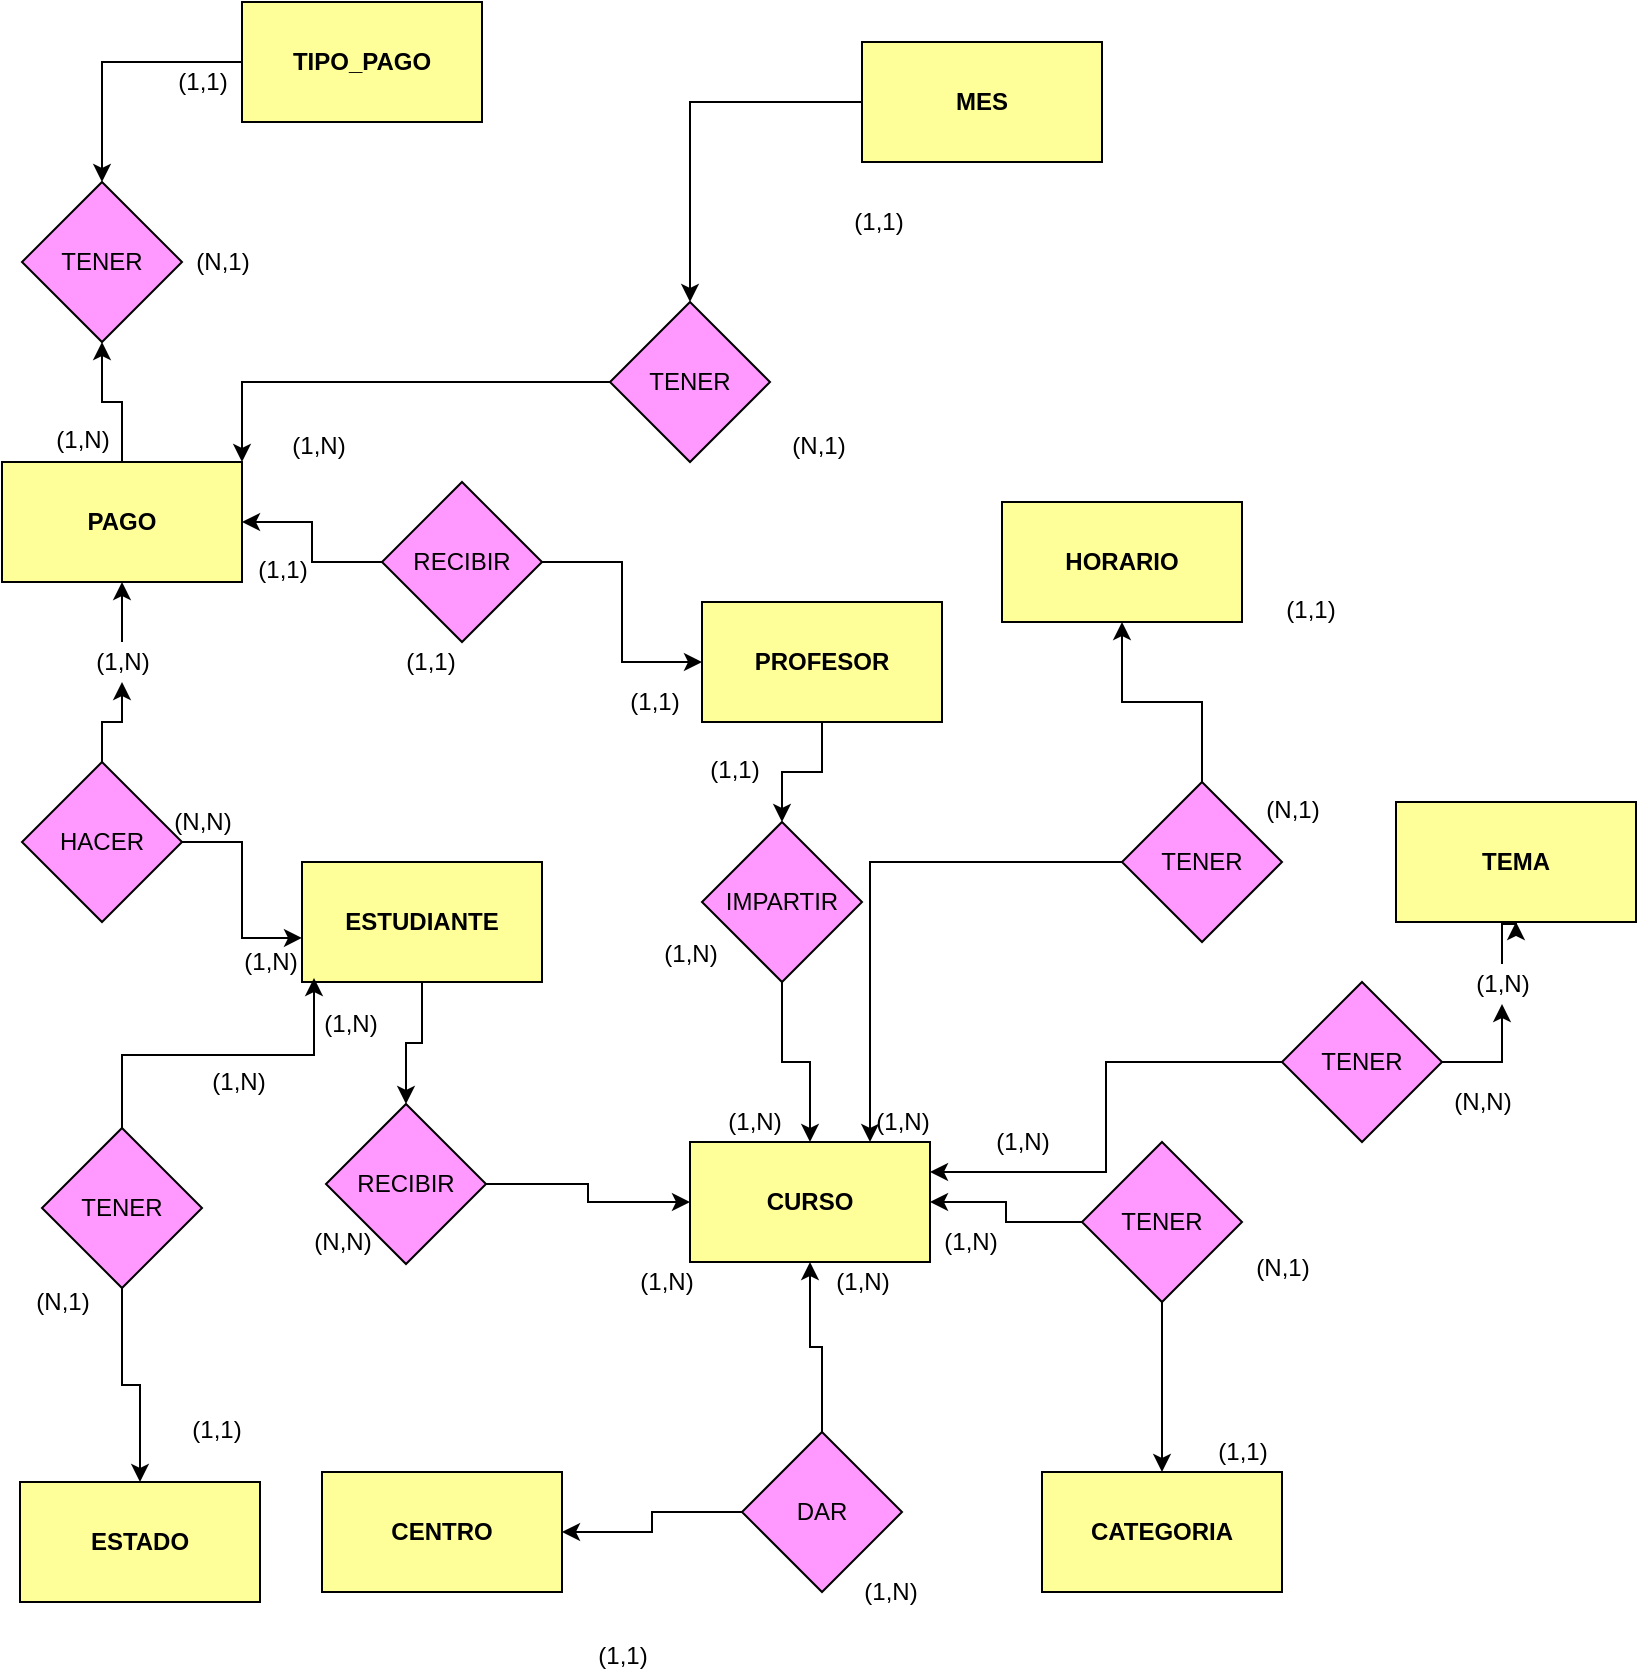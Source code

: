 <mxfile version="13.1.3" type="device"><diagram id="C5RBs43oDa-KdzZeNtuy" name="Page-1"><mxGraphModel dx="1038" dy="575" grid="1" gridSize="10" guides="1" tooltips="1" connect="1" arrows="1" fold="1" page="1" pageScale="1" pageWidth="827" pageHeight="1169" math="0" shadow="0"><root><mxCell id="WIyWlLk6GJQsqaUBKTNV-0"/><mxCell id="WIyWlLk6GJQsqaUBKTNV-1" parent="WIyWlLk6GJQsqaUBKTNV-0"/><mxCell id="2DgwJ4pi4IENSFyOUqvl-1" value="TEMA" style="rounded=0;whiteSpace=wrap;html=1;fillColor=#FFFF99;fontStyle=1" parent="WIyWlLk6GJQsqaUBKTNV-1" vertex="1"><mxGeometry x="697" y="410" width="120" height="60" as="geometry"/></mxCell><mxCell id="MDqmf4nhd4ZIt_JKnsso-4" style="edgeStyle=orthogonalEdgeStyle;rounded=0;orthogonalLoop=1;jettySize=auto;html=1;entryX=0.5;entryY=1;entryDx=0;entryDy=0;" parent="WIyWlLk6GJQsqaUBKTNV-1" source="2DgwJ4pi4IENSFyOUqvl-2" target="MDqmf4nhd4ZIt_JKnsso-3" edge="1"><mxGeometry relative="1" as="geometry"/></mxCell><mxCell id="2DgwJ4pi4IENSFyOUqvl-2" value="PAGO" style="rounded=0;whiteSpace=wrap;html=1;fillColor=#FFFF99;fontStyle=1" parent="WIyWlLk6GJQsqaUBKTNV-1" vertex="1"><mxGeometry y="240" width="120" height="60" as="geometry"/></mxCell><mxCell id="2DgwJ4pi4IENSFyOUqvl-3" value="HORARIO" style="rounded=0;whiteSpace=wrap;html=1;fillColor=#FFFF99;fontStyle=1" parent="WIyWlLk6GJQsqaUBKTNV-1" vertex="1"><mxGeometry x="500" y="260" width="120" height="60" as="geometry"/></mxCell><mxCell id="2DgwJ4pi4IENSFyOUqvl-4" value="&lt;div&gt;CENTRO&lt;/div&gt;" style="rounded=0;whiteSpace=wrap;html=1;fillColor=#FFFF99;fontStyle=1" parent="WIyWlLk6GJQsqaUBKTNV-1" vertex="1"><mxGeometry x="160" y="745" width="120" height="60" as="geometry"/></mxCell><mxCell id="2DgwJ4pi4IENSFyOUqvl-5" value="CURSO" style="rounded=0;whiteSpace=wrap;html=1;fillColor=#FFFF99;fontStyle=1" parent="WIyWlLk6GJQsqaUBKTNV-1" vertex="1"><mxGeometry x="344" y="580" width="120" height="60" as="geometry"/></mxCell><mxCell id="2DgwJ4pi4IENSFyOUqvl-11" style="edgeStyle=orthogonalEdgeStyle;rounded=0;orthogonalLoop=1;jettySize=auto;html=1;" parent="WIyWlLk6GJQsqaUBKTNV-1" source="2DgwJ4pi4IENSFyOUqvl-6" target="2DgwJ4pi4IENSFyOUqvl-9" edge="1"><mxGeometry relative="1" as="geometry"/></mxCell><mxCell id="2DgwJ4pi4IENSFyOUqvl-6" value="ESTUDIANTE" style="rounded=0;whiteSpace=wrap;html=1;fillColor=#FFFF99;fontStyle=1" parent="WIyWlLk6GJQsqaUBKTNV-1" vertex="1"><mxGeometry x="150" y="440" width="120" height="60" as="geometry"/></mxCell><mxCell id="2DgwJ4pi4IENSFyOUqvl-7" value="CATEGORIA" style="rounded=0;whiteSpace=wrap;html=1;fillColor=#FFFF99;fontStyle=1" parent="WIyWlLk6GJQsqaUBKTNV-1" vertex="1"><mxGeometry x="520" y="745" width="120" height="60" as="geometry"/></mxCell><mxCell id="2DgwJ4pi4IENSFyOUqvl-12" style="edgeStyle=orthogonalEdgeStyle;rounded=0;orthogonalLoop=1;jettySize=auto;html=1;exitX=0.5;exitY=1;exitDx=0;exitDy=0;" parent="WIyWlLk6GJQsqaUBKTNV-1" source="2DgwJ4pi4IENSFyOUqvl-8" target="2DgwJ4pi4IENSFyOUqvl-13" edge="1"><mxGeometry relative="1" as="geometry"><mxPoint x="410" y="480" as="targetPoint"/></mxGeometry></mxCell><mxCell id="2DgwJ4pi4IENSFyOUqvl-8" value="PROFESOR" style="rounded=0;whiteSpace=wrap;html=1;fillColor=#FFFF99;fontStyle=1" parent="WIyWlLk6GJQsqaUBKTNV-1" vertex="1"><mxGeometry x="350" y="310" width="120" height="60" as="geometry"/></mxCell><mxCell id="2DgwJ4pi4IENSFyOUqvl-10" style="edgeStyle=orthogonalEdgeStyle;rounded=0;orthogonalLoop=1;jettySize=auto;html=1;" parent="WIyWlLk6GJQsqaUBKTNV-1" source="2DgwJ4pi4IENSFyOUqvl-9" target="2DgwJ4pi4IENSFyOUqvl-5" edge="1"><mxGeometry relative="1" as="geometry"/></mxCell><mxCell id="2DgwJ4pi4IENSFyOUqvl-9" value="RECIBIR" style="rhombus;whiteSpace=wrap;html=1;fillColor=#FF99FF;fontStyle=0" parent="WIyWlLk6GJQsqaUBKTNV-1" vertex="1"><mxGeometry x="162" y="561" width="80" height="80" as="geometry"/></mxCell><mxCell id="2DgwJ4pi4IENSFyOUqvl-14" style="edgeStyle=orthogonalEdgeStyle;rounded=0;orthogonalLoop=1;jettySize=auto;html=1;" parent="WIyWlLk6GJQsqaUBKTNV-1" source="2DgwJ4pi4IENSFyOUqvl-13" target="2DgwJ4pi4IENSFyOUqvl-5" edge="1"><mxGeometry relative="1" as="geometry"/></mxCell><mxCell id="2DgwJ4pi4IENSFyOUqvl-13" value="IMPARTIR" style="rhombus;whiteSpace=wrap;html=1;fillColor=#FF99FF;fontStyle=0" parent="WIyWlLk6GJQsqaUBKTNV-1" vertex="1"><mxGeometry x="350" y="420" width="80" height="80" as="geometry"/></mxCell><mxCell id="2DgwJ4pi4IENSFyOUqvl-16" style="edgeStyle=orthogonalEdgeStyle;rounded=0;orthogonalLoop=1;jettySize=auto;html=1;entryX=1;entryY=0.5;entryDx=0;entryDy=0;" parent="WIyWlLk6GJQsqaUBKTNV-1" source="2DgwJ4pi4IENSFyOUqvl-15" target="2DgwJ4pi4IENSFyOUqvl-4" edge="1"><mxGeometry relative="1" as="geometry"/></mxCell><mxCell id="2DgwJ4pi4IENSFyOUqvl-17" style="edgeStyle=orthogonalEdgeStyle;rounded=0;orthogonalLoop=1;jettySize=auto;html=1;entryX=0.5;entryY=1;entryDx=0;entryDy=0;" parent="WIyWlLk6GJQsqaUBKTNV-1" source="2DgwJ4pi4IENSFyOUqvl-15" target="2DgwJ4pi4IENSFyOUqvl-5" edge="1"><mxGeometry relative="1" as="geometry"/></mxCell><mxCell id="2DgwJ4pi4IENSFyOUqvl-15" value="DAR" style="rhombus;whiteSpace=wrap;html=1;fillColor=#FF99FF;fontStyle=0" parent="WIyWlLk6GJQsqaUBKTNV-1" vertex="1"><mxGeometry x="370" y="725" width="80" height="80" as="geometry"/></mxCell><mxCell id="2DgwJ4pi4IENSFyOUqvl-19" style="edgeStyle=orthogonalEdgeStyle;rounded=0;orthogonalLoop=1;jettySize=auto;html=1;" parent="WIyWlLk6GJQsqaUBKTNV-1" source="2DgwJ4pi4IENSFyOUqvl-18" target="2DgwJ4pi4IENSFyOUqvl-7" edge="1"><mxGeometry relative="1" as="geometry"/></mxCell><mxCell id="2DgwJ4pi4IENSFyOUqvl-20" style="edgeStyle=orthogonalEdgeStyle;rounded=0;orthogonalLoop=1;jettySize=auto;html=1;entryX=1;entryY=0.5;entryDx=0;entryDy=0;" parent="WIyWlLk6GJQsqaUBKTNV-1" source="2DgwJ4pi4IENSFyOUqvl-18" target="2DgwJ4pi4IENSFyOUqvl-5" edge="1"><mxGeometry relative="1" as="geometry"/></mxCell><mxCell id="2DgwJ4pi4IENSFyOUqvl-18" value="TENER" style="rhombus;whiteSpace=wrap;html=1;fillColor=#FF99FF;fontStyle=0" parent="WIyWlLk6GJQsqaUBKTNV-1" vertex="1"><mxGeometry x="540" y="580" width="80" height="80" as="geometry"/></mxCell><mxCell id="2DgwJ4pi4IENSFyOUqvl-22" style="edgeStyle=orthogonalEdgeStyle;rounded=0;orthogonalLoop=1;jettySize=auto;html=1;entryX=0.75;entryY=0;entryDx=0;entryDy=0;" parent="WIyWlLk6GJQsqaUBKTNV-1" source="2DgwJ4pi4IENSFyOUqvl-21" target="2DgwJ4pi4IENSFyOUqvl-5" edge="1"><mxGeometry relative="1" as="geometry"/></mxCell><mxCell id="2DgwJ4pi4IENSFyOUqvl-23" style="edgeStyle=orthogonalEdgeStyle;rounded=0;orthogonalLoop=1;jettySize=auto;html=1;entryX=0.5;entryY=1;entryDx=0;entryDy=0;" parent="WIyWlLk6GJQsqaUBKTNV-1" source="2DgwJ4pi4IENSFyOUqvl-21" target="2DgwJ4pi4IENSFyOUqvl-3" edge="1"><mxGeometry relative="1" as="geometry"/></mxCell><mxCell id="2DgwJ4pi4IENSFyOUqvl-21" value="TENER" style="rhombus;whiteSpace=wrap;html=1;fillColor=#FF99FF;fontStyle=0" parent="WIyWlLk6GJQsqaUBKTNV-1" vertex="1"><mxGeometry x="560" y="400" width="80" height="80" as="geometry"/></mxCell><mxCell id="KznwUPdvrMEHULIKAMke-1" style="edgeStyle=orthogonalEdgeStyle;rounded=0;orthogonalLoop=1;jettySize=auto;html=1;entryX=0.5;entryY=1;entryDx=0;entryDy=0;" parent="WIyWlLk6GJQsqaUBKTNV-1" source="KznwUPdvrMEHULIKAMke-34" target="2DgwJ4pi4IENSFyOUqvl-1" edge="1"><mxGeometry relative="1" as="geometry"/></mxCell><mxCell id="KznwUPdvrMEHULIKAMke-0" value="TENER" style="rhombus;whiteSpace=wrap;html=1;fillColor=#FF99FF;fontStyle=0" parent="WIyWlLk6GJQsqaUBKTNV-1" vertex="1"><mxGeometry x="640" y="500" width="80" height="80" as="geometry"/></mxCell><mxCell id="KznwUPdvrMEHULIKAMke-9" style="edgeStyle=orthogonalEdgeStyle;rounded=0;orthogonalLoop=1;jettySize=auto;html=1;entryX=0;entryY=0.5;entryDx=0;entryDy=0;" parent="WIyWlLk6GJQsqaUBKTNV-1" source="KznwUPdvrMEHULIKAMke-5" target="2DgwJ4pi4IENSFyOUqvl-8" edge="1"><mxGeometry relative="1" as="geometry"/></mxCell><mxCell id="KznwUPdvrMEHULIKAMke-10" style="edgeStyle=orthogonalEdgeStyle;rounded=0;orthogonalLoop=1;jettySize=auto;html=1;" parent="WIyWlLk6GJQsqaUBKTNV-1" source="KznwUPdvrMEHULIKAMke-5" target="2DgwJ4pi4IENSFyOUqvl-2" edge="1"><mxGeometry relative="1" as="geometry"/></mxCell><mxCell id="KznwUPdvrMEHULIKAMke-5" value="RECIBIR" style="rhombus;whiteSpace=wrap;html=1;fillColor=#FF99FF;fontStyle=0" parent="WIyWlLk6GJQsqaUBKTNV-1" vertex="1"><mxGeometry x="190" y="250" width="80" height="80" as="geometry"/></mxCell><mxCell id="KznwUPdvrMEHULIKAMke-7" style="edgeStyle=orthogonalEdgeStyle;rounded=0;orthogonalLoop=1;jettySize=auto;html=1;entryX=0;entryY=0.633;entryDx=0;entryDy=0;entryPerimeter=0;" parent="WIyWlLk6GJQsqaUBKTNV-1" source="KznwUPdvrMEHULIKAMke-6" target="2DgwJ4pi4IENSFyOUqvl-6" edge="1"><mxGeometry relative="1" as="geometry"/></mxCell><mxCell id="KznwUPdvrMEHULIKAMke-8" style="edgeStyle=orthogonalEdgeStyle;rounded=0;orthogonalLoop=1;jettySize=auto;html=1;entryX=0.5;entryY=1;entryDx=0;entryDy=0;" parent="WIyWlLk6GJQsqaUBKTNV-1" source="KznwUPdvrMEHULIKAMke-39" target="2DgwJ4pi4IENSFyOUqvl-2" edge="1"><mxGeometry relative="1" as="geometry"/></mxCell><mxCell id="KznwUPdvrMEHULIKAMke-6" value="HACER" style="rhombus;whiteSpace=wrap;html=1;fillColor=#FF99FF;fontStyle=0" parent="WIyWlLk6GJQsqaUBKTNV-1" vertex="1"><mxGeometry x="10" y="390" width="80" height="80" as="geometry"/></mxCell><mxCell id="KznwUPdvrMEHULIKAMke-11" value="(1,N)" style="text;html=1;align=center;verticalAlign=middle;resizable=0;points=[];autosize=1;" parent="WIyWlLk6GJQsqaUBKTNV-1" vertex="1"><mxGeometry x="154" y="511" width="40" height="20" as="geometry"/></mxCell><mxCell id="KznwUPdvrMEHULIKAMke-12" value="(1,N)" style="text;html=1;align=center;verticalAlign=middle;resizable=0;points=[];autosize=1;" parent="WIyWlLk6GJQsqaUBKTNV-1" vertex="1"><mxGeometry x="312" y="640" width="40" height="20" as="geometry"/></mxCell><mxCell id="KznwUPdvrMEHULIKAMke-13" value="(N,N)" style="text;html=1;align=center;verticalAlign=middle;resizable=0;points=[];autosize=1;" parent="WIyWlLk6GJQsqaUBKTNV-1" vertex="1"><mxGeometry x="150" y="620" width="40" height="20" as="geometry"/></mxCell><mxCell id="KznwUPdvrMEHULIKAMke-14" value="(1,1)" style="text;html=1;align=center;verticalAlign=middle;resizable=0;points=[];autosize=1;" parent="WIyWlLk6GJQsqaUBKTNV-1" vertex="1"><mxGeometry x="346" y="384" width="40" height="20" as="geometry"/></mxCell><mxCell id="KznwUPdvrMEHULIKAMke-15" value="(1,N)" style="text;html=1;align=center;verticalAlign=middle;resizable=0;points=[];autosize=1;" parent="WIyWlLk6GJQsqaUBKTNV-1" vertex="1"><mxGeometry x="356" y="560" width="40" height="20" as="geometry"/></mxCell><mxCell id="KznwUPdvrMEHULIKAMke-16" value="(1,N)" style="text;html=1;align=center;verticalAlign=middle;resizable=0;points=[];autosize=1;" parent="WIyWlLk6GJQsqaUBKTNV-1" vertex="1"><mxGeometry x="324" y="476" width="40" height="20" as="geometry"/></mxCell><mxCell id="KznwUPdvrMEHULIKAMke-17" value="(1,N)" style="text;html=1;align=center;verticalAlign=middle;resizable=0;points=[];autosize=1;" parent="WIyWlLk6GJQsqaUBKTNV-1" vertex="1"><mxGeometry x="410" y="640" width="40" height="20" as="geometry"/></mxCell><mxCell id="KznwUPdvrMEHULIKAMke-18" value="(1,1)" style="text;html=1;align=center;verticalAlign=middle;resizable=0;points=[];autosize=1;" parent="WIyWlLk6GJQsqaUBKTNV-1" vertex="1"><mxGeometry x="290" y="827" width="40" height="20" as="geometry"/></mxCell><mxCell id="KznwUPdvrMEHULIKAMke-19" value="(1,N)" style="text;html=1;align=center;verticalAlign=middle;resizable=0;points=[];autosize=1;" parent="WIyWlLk6GJQsqaUBKTNV-1" vertex="1"><mxGeometry x="424" y="795" width="40" height="20" as="geometry"/></mxCell><mxCell id="KznwUPdvrMEHULIKAMke-20" value="(1,N)" style="text;html=1;align=center;verticalAlign=middle;resizable=0;points=[];autosize=1;" parent="WIyWlLk6GJQsqaUBKTNV-1" vertex="1"><mxGeometry x="464" y="620" width="40" height="20" as="geometry"/></mxCell><mxCell id="KznwUPdvrMEHULIKAMke-21" value="(1,1)" style="text;html=1;align=center;verticalAlign=middle;resizable=0;points=[];autosize=1;" parent="WIyWlLk6GJQsqaUBKTNV-1" vertex="1"><mxGeometry x="600" y="725" width="40" height="20" as="geometry"/></mxCell><mxCell id="KznwUPdvrMEHULIKAMke-22" value="(N,1)" style="text;html=1;align=center;verticalAlign=middle;resizable=0;points=[];autosize=1;" parent="WIyWlLk6GJQsqaUBKTNV-1" vertex="1"><mxGeometry x="620" y="633" width="40" height="20" as="geometry"/></mxCell><mxCell id="KznwUPdvrMEHULIKAMke-23" value="(1,N)" style="text;html=1;align=center;verticalAlign=middle;resizable=0;points=[];autosize=1;" parent="WIyWlLk6GJQsqaUBKTNV-1" vertex="1"><mxGeometry x="430" y="560" width="40" height="20" as="geometry"/></mxCell><mxCell id="KznwUPdvrMEHULIKAMke-24" value="(1,1)" style="text;html=1;align=center;verticalAlign=middle;resizable=0;points=[];autosize=1;" parent="WIyWlLk6GJQsqaUBKTNV-1" vertex="1"><mxGeometry x="634" y="304" width="40" height="20" as="geometry"/></mxCell><mxCell id="KznwUPdvrMEHULIKAMke-25" value="(N,1)" style="text;html=1;align=center;verticalAlign=middle;resizable=0;points=[];autosize=1;" parent="WIyWlLk6GJQsqaUBKTNV-1" vertex="1"><mxGeometry x="625" y="404" width="40" height="20" as="geometry"/></mxCell><mxCell id="KznwUPdvrMEHULIKAMke-29" value="(1,1)" style="text;html=1;align=center;verticalAlign=middle;resizable=0;points=[];autosize=1;" parent="WIyWlLk6GJQsqaUBKTNV-1" vertex="1"><mxGeometry x="120" y="284" width="40" height="20" as="geometry"/></mxCell><mxCell id="KznwUPdvrMEHULIKAMke-30" value="(1,1)" style="text;html=1;align=center;verticalAlign=middle;resizable=0;points=[];autosize=1;" parent="WIyWlLk6GJQsqaUBKTNV-1" vertex="1"><mxGeometry x="194" y="330" width="40" height="20" as="geometry"/></mxCell><mxCell id="KznwUPdvrMEHULIKAMke-31" value="(1,1)" style="text;html=1;align=center;verticalAlign=middle;resizable=0;points=[];autosize=1;" parent="WIyWlLk6GJQsqaUBKTNV-1" vertex="1"><mxGeometry x="306" y="350" width="40" height="20" as="geometry"/></mxCell><mxCell id="KznwUPdvrMEHULIKAMke-32" value="(1,N)" style="text;html=1;align=center;verticalAlign=middle;resizable=0;points=[];autosize=1;" parent="WIyWlLk6GJQsqaUBKTNV-1" vertex="1"><mxGeometry x="490" y="570" width="40" height="20" as="geometry"/></mxCell><mxCell id="KznwUPdvrMEHULIKAMke-33" style="edgeStyle=orthogonalEdgeStyle;rounded=0;orthogonalLoop=1;jettySize=auto;html=1;entryX=1;entryY=0.25;entryDx=0;entryDy=0;" parent="WIyWlLk6GJQsqaUBKTNV-1" source="KznwUPdvrMEHULIKAMke-0" target="2DgwJ4pi4IENSFyOUqvl-5" edge="1"><mxGeometry relative="1" as="geometry"><mxPoint x="640" y="550" as="sourcePoint"/><mxPoint x="464" y="595" as="targetPoint"/></mxGeometry></mxCell><mxCell id="KznwUPdvrMEHULIKAMke-34" value="(1,N)" style="text;html=1;align=center;verticalAlign=middle;resizable=0;points=[];autosize=1;" parent="WIyWlLk6GJQsqaUBKTNV-1" vertex="1"><mxGeometry x="730" y="491" width="40" height="20" as="geometry"/></mxCell><mxCell id="KznwUPdvrMEHULIKAMke-35" style="edgeStyle=orthogonalEdgeStyle;rounded=0;orthogonalLoop=1;jettySize=auto;html=1;entryX=0.5;entryY=1;entryDx=0;entryDy=0;" parent="WIyWlLk6GJQsqaUBKTNV-1" source="KznwUPdvrMEHULIKAMke-0" target="KznwUPdvrMEHULIKAMke-34" edge="1"><mxGeometry relative="1" as="geometry"><mxPoint x="680" y="510" as="sourcePoint"/><mxPoint x="757" y="470" as="targetPoint"/></mxGeometry></mxCell><mxCell id="KznwUPdvrMEHULIKAMke-36" value="(N,N)" style="text;html=1;align=center;verticalAlign=middle;resizable=0;points=[];autosize=1;" parent="WIyWlLk6GJQsqaUBKTNV-1" vertex="1"><mxGeometry x="720" y="550" width="40" height="20" as="geometry"/></mxCell><mxCell id="KznwUPdvrMEHULIKAMke-38" value="(1,N)" style="text;html=1;align=center;verticalAlign=middle;resizable=0;points=[];autosize=1;" parent="WIyWlLk6GJQsqaUBKTNV-1" vertex="1"><mxGeometry x="114" y="480" width="40" height="20" as="geometry"/></mxCell><mxCell id="KznwUPdvrMEHULIKAMke-39" value="(1,N)" style="text;html=1;align=center;verticalAlign=middle;resizable=0;points=[];autosize=1;" parent="WIyWlLk6GJQsqaUBKTNV-1" vertex="1"><mxGeometry x="40" y="330" width="40" height="20" as="geometry"/></mxCell><mxCell id="KznwUPdvrMEHULIKAMke-40" style="edgeStyle=orthogonalEdgeStyle;rounded=0;orthogonalLoop=1;jettySize=auto;html=1;entryX=0.5;entryY=1;entryDx=0;entryDy=0;" parent="WIyWlLk6GJQsqaUBKTNV-1" source="KznwUPdvrMEHULIKAMke-6" target="KznwUPdvrMEHULIKAMke-39" edge="1"><mxGeometry relative="1" as="geometry"><mxPoint x="50.0" y="390.0" as="sourcePoint"/><mxPoint x="60.0" y="300" as="targetPoint"/></mxGeometry></mxCell><mxCell id="KznwUPdvrMEHULIKAMke-41" value="(N,N)" style="text;html=1;align=center;verticalAlign=middle;resizable=0;points=[];autosize=1;" parent="WIyWlLk6GJQsqaUBKTNV-1" vertex="1"><mxGeometry x="80" y="410" width="40" height="20" as="geometry"/></mxCell><mxCell id="MDqmf4nhd4ZIt_JKnsso-6" style="edgeStyle=orthogonalEdgeStyle;rounded=0;orthogonalLoop=1;jettySize=auto;html=1;entryX=0.5;entryY=0;entryDx=0;entryDy=0;" parent="WIyWlLk6GJQsqaUBKTNV-1" source="MDqmf4nhd4ZIt_JKnsso-0" target="MDqmf4nhd4ZIt_JKnsso-2" edge="1"><mxGeometry relative="1" as="geometry"/></mxCell><mxCell id="MDqmf4nhd4ZIt_JKnsso-0" value="MES" style="rounded=0;whiteSpace=wrap;html=1;fillColor=#FFFF99;fontStyle=1" parent="WIyWlLk6GJQsqaUBKTNV-1" vertex="1"><mxGeometry x="430" y="30" width="120" height="60" as="geometry"/></mxCell><mxCell id="MDqmf4nhd4ZIt_JKnsso-5" style="edgeStyle=orthogonalEdgeStyle;rounded=0;orthogonalLoop=1;jettySize=auto;html=1;entryX=0.5;entryY=0;entryDx=0;entryDy=0;" parent="WIyWlLk6GJQsqaUBKTNV-1" source="MDqmf4nhd4ZIt_JKnsso-1" target="MDqmf4nhd4ZIt_JKnsso-3" edge="1"><mxGeometry relative="1" as="geometry"/></mxCell><mxCell id="MDqmf4nhd4ZIt_JKnsso-1" value="TIPO_PAGO" style="rounded=0;whiteSpace=wrap;html=1;fillColor=#FFFF99;fontStyle=1" parent="WIyWlLk6GJQsqaUBKTNV-1" vertex="1"><mxGeometry x="120" y="10" width="120" height="60" as="geometry"/></mxCell><mxCell id="MDqmf4nhd4ZIt_JKnsso-7" style="edgeStyle=orthogonalEdgeStyle;rounded=0;orthogonalLoop=1;jettySize=auto;html=1;entryX=1;entryY=0;entryDx=0;entryDy=0;" parent="WIyWlLk6GJQsqaUBKTNV-1" source="MDqmf4nhd4ZIt_JKnsso-2" target="2DgwJ4pi4IENSFyOUqvl-2" edge="1"><mxGeometry relative="1" as="geometry"/></mxCell><mxCell id="MDqmf4nhd4ZIt_JKnsso-2" value="TENER" style="rhombus;whiteSpace=wrap;html=1;fillColor=#FF99FF;fontStyle=0" parent="WIyWlLk6GJQsqaUBKTNV-1" vertex="1"><mxGeometry x="304" y="160" width="80" height="80" as="geometry"/></mxCell><mxCell id="MDqmf4nhd4ZIt_JKnsso-3" value="TENER" style="rhombus;whiteSpace=wrap;html=1;fillColor=#FF99FF;fontStyle=0" parent="WIyWlLk6GJQsqaUBKTNV-1" vertex="1"><mxGeometry x="10" y="100" width="80" height="80" as="geometry"/></mxCell><mxCell id="MDqmf4nhd4ZIt_JKnsso-8" value="(1,N)" style="text;html=1;align=center;verticalAlign=middle;resizable=0;points=[];autosize=1;" parent="WIyWlLk6GJQsqaUBKTNV-1" vertex="1"><mxGeometry x="138" y="222" width="40" height="20" as="geometry"/></mxCell><mxCell id="MDqmf4nhd4ZIt_JKnsso-9" value="(1,1)" style="text;html=1;align=center;verticalAlign=middle;resizable=0;points=[];autosize=1;" parent="WIyWlLk6GJQsqaUBKTNV-1" vertex="1"><mxGeometry x="418" y="110" width="40" height="20" as="geometry"/></mxCell><mxCell id="MDqmf4nhd4ZIt_JKnsso-10" value="(N,1)" style="text;html=1;align=center;verticalAlign=middle;resizable=0;points=[];autosize=1;" parent="WIyWlLk6GJQsqaUBKTNV-1" vertex="1"><mxGeometry x="388" y="222" width="40" height="20" as="geometry"/></mxCell><mxCell id="MDqmf4nhd4ZIt_JKnsso-11" value="(1,N)" style="text;html=1;align=center;verticalAlign=middle;resizable=0;points=[];autosize=1;" parent="WIyWlLk6GJQsqaUBKTNV-1" vertex="1"><mxGeometry x="20" y="219" width="40" height="20" as="geometry"/></mxCell><mxCell id="MDqmf4nhd4ZIt_JKnsso-12" value="(1,1)" style="text;html=1;align=center;verticalAlign=middle;resizable=0;points=[];autosize=1;" parent="WIyWlLk6GJQsqaUBKTNV-1" vertex="1"><mxGeometry x="80" y="40" width="40" height="20" as="geometry"/></mxCell><mxCell id="MDqmf4nhd4ZIt_JKnsso-13" value="(N,1)" style="text;html=1;align=center;verticalAlign=middle;resizable=0;points=[];autosize=1;" parent="WIyWlLk6GJQsqaUBKTNV-1" vertex="1"><mxGeometry x="90" y="130" width="40" height="20" as="geometry"/></mxCell><mxCell id="qs_3mmgX4GKqeH2Su4f4-0" value="ESTADO" style="rounded=0;whiteSpace=wrap;html=1;fillColor=#FFFF99;fontStyle=1" parent="WIyWlLk6GJQsqaUBKTNV-1" vertex="1"><mxGeometry x="9" y="750" width="120" height="60" as="geometry"/></mxCell><mxCell id="qs_3mmgX4GKqeH2Su4f4-2" style="edgeStyle=orthogonalEdgeStyle;rounded=0;orthogonalLoop=1;jettySize=auto;html=1;" parent="WIyWlLk6GJQsqaUBKTNV-1" source="qs_3mmgX4GKqeH2Su4f4-1" target="qs_3mmgX4GKqeH2Su4f4-0" edge="1"><mxGeometry relative="1" as="geometry"/></mxCell><mxCell id="qs_3mmgX4GKqeH2Su4f4-3" style="edgeStyle=orthogonalEdgeStyle;rounded=0;orthogonalLoop=1;jettySize=auto;html=1;entryX=1.05;entryY=0.9;entryDx=0;entryDy=0;entryPerimeter=0;exitX=0.5;exitY=0;exitDx=0;exitDy=0;" parent="WIyWlLk6GJQsqaUBKTNV-1" source="qs_3mmgX4GKqeH2Su4f4-1" target="KznwUPdvrMEHULIKAMke-38" edge="1"><mxGeometry relative="1" as="geometry"/></mxCell><mxCell id="qs_3mmgX4GKqeH2Su4f4-1" value="TENER" style="rhombus;whiteSpace=wrap;html=1;fillColor=#FF99FF;fontStyle=0" parent="WIyWlLk6GJQsqaUBKTNV-1" vertex="1"><mxGeometry x="20" y="573" width="80" height="80" as="geometry"/></mxCell><mxCell id="qs_3mmgX4GKqeH2Su4f4-4" value="(1,1)" style="text;html=1;align=center;verticalAlign=middle;resizable=0;points=[];autosize=1;" parent="WIyWlLk6GJQsqaUBKTNV-1" vertex="1"><mxGeometry x="87" y="714" width="40" height="20" as="geometry"/></mxCell><mxCell id="qs_3mmgX4GKqeH2Su4f4-5" value="(1,N)" style="text;html=1;align=center;verticalAlign=middle;resizable=0;points=[];autosize=1;" parent="WIyWlLk6GJQsqaUBKTNV-1" vertex="1"><mxGeometry x="98" y="540" width="40" height="20" as="geometry"/></mxCell><mxCell id="qs_3mmgX4GKqeH2Su4f4-6" value="(N,1)" style="text;html=1;align=center;verticalAlign=middle;resizable=0;points=[];autosize=1;" parent="WIyWlLk6GJQsqaUBKTNV-1" vertex="1"><mxGeometry x="10" y="650" width="40" height="20" as="geometry"/></mxCell></root></mxGraphModel></diagram></mxfile>